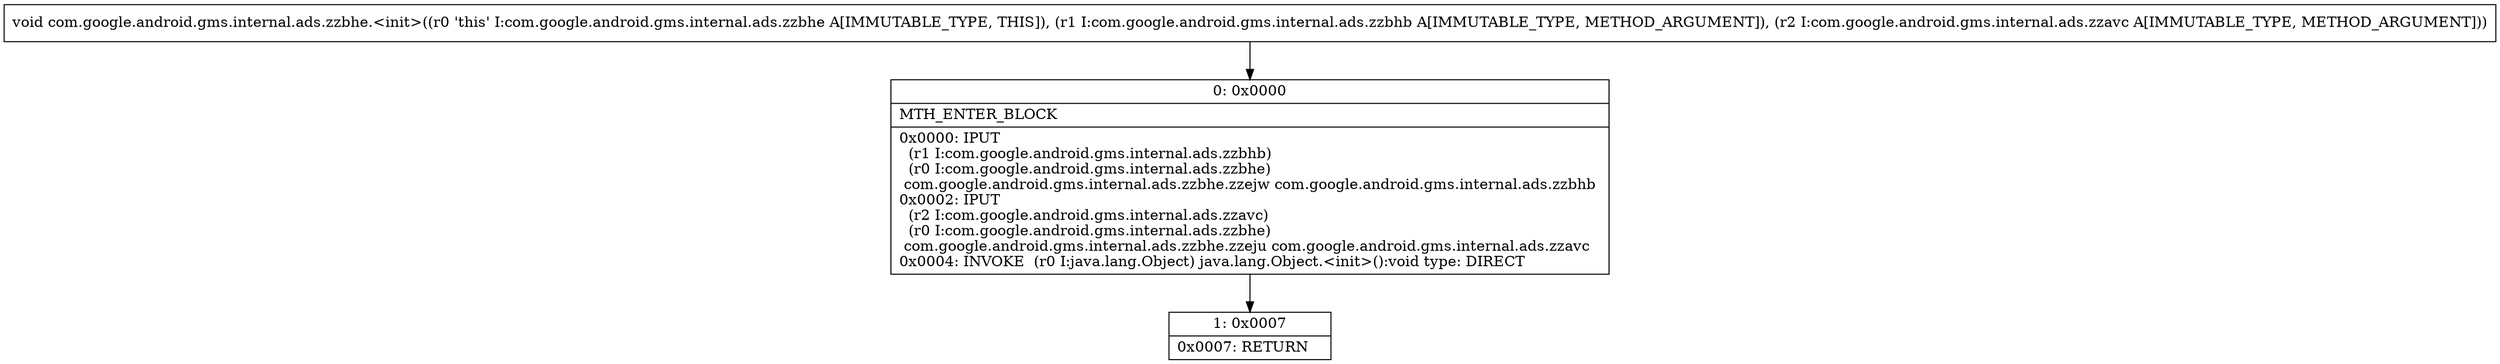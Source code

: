 digraph "CFG forcom.google.android.gms.internal.ads.zzbhe.\<init\>(Lcom\/google\/android\/gms\/internal\/ads\/zzbhb;Lcom\/google\/android\/gms\/internal\/ads\/zzavc;)V" {
Node_0 [shape=record,label="{0\:\ 0x0000|MTH_ENTER_BLOCK\l|0x0000: IPUT  \l  (r1 I:com.google.android.gms.internal.ads.zzbhb)\l  (r0 I:com.google.android.gms.internal.ads.zzbhe)\l com.google.android.gms.internal.ads.zzbhe.zzejw com.google.android.gms.internal.ads.zzbhb \l0x0002: IPUT  \l  (r2 I:com.google.android.gms.internal.ads.zzavc)\l  (r0 I:com.google.android.gms.internal.ads.zzbhe)\l com.google.android.gms.internal.ads.zzbhe.zzeju com.google.android.gms.internal.ads.zzavc \l0x0004: INVOKE  (r0 I:java.lang.Object) java.lang.Object.\<init\>():void type: DIRECT \l}"];
Node_1 [shape=record,label="{1\:\ 0x0007|0x0007: RETURN   \l}"];
MethodNode[shape=record,label="{void com.google.android.gms.internal.ads.zzbhe.\<init\>((r0 'this' I:com.google.android.gms.internal.ads.zzbhe A[IMMUTABLE_TYPE, THIS]), (r1 I:com.google.android.gms.internal.ads.zzbhb A[IMMUTABLE_TYPE, METHOD_ARGUMENT]), (r2 I:com.google.android.gms.internal.ads.zzavc A[IMMUTABLE_TYPE, METHOD_ARGUMENT])) }"];
MethodNode -> Node_0;
Node_0 -> Node_1;
}

